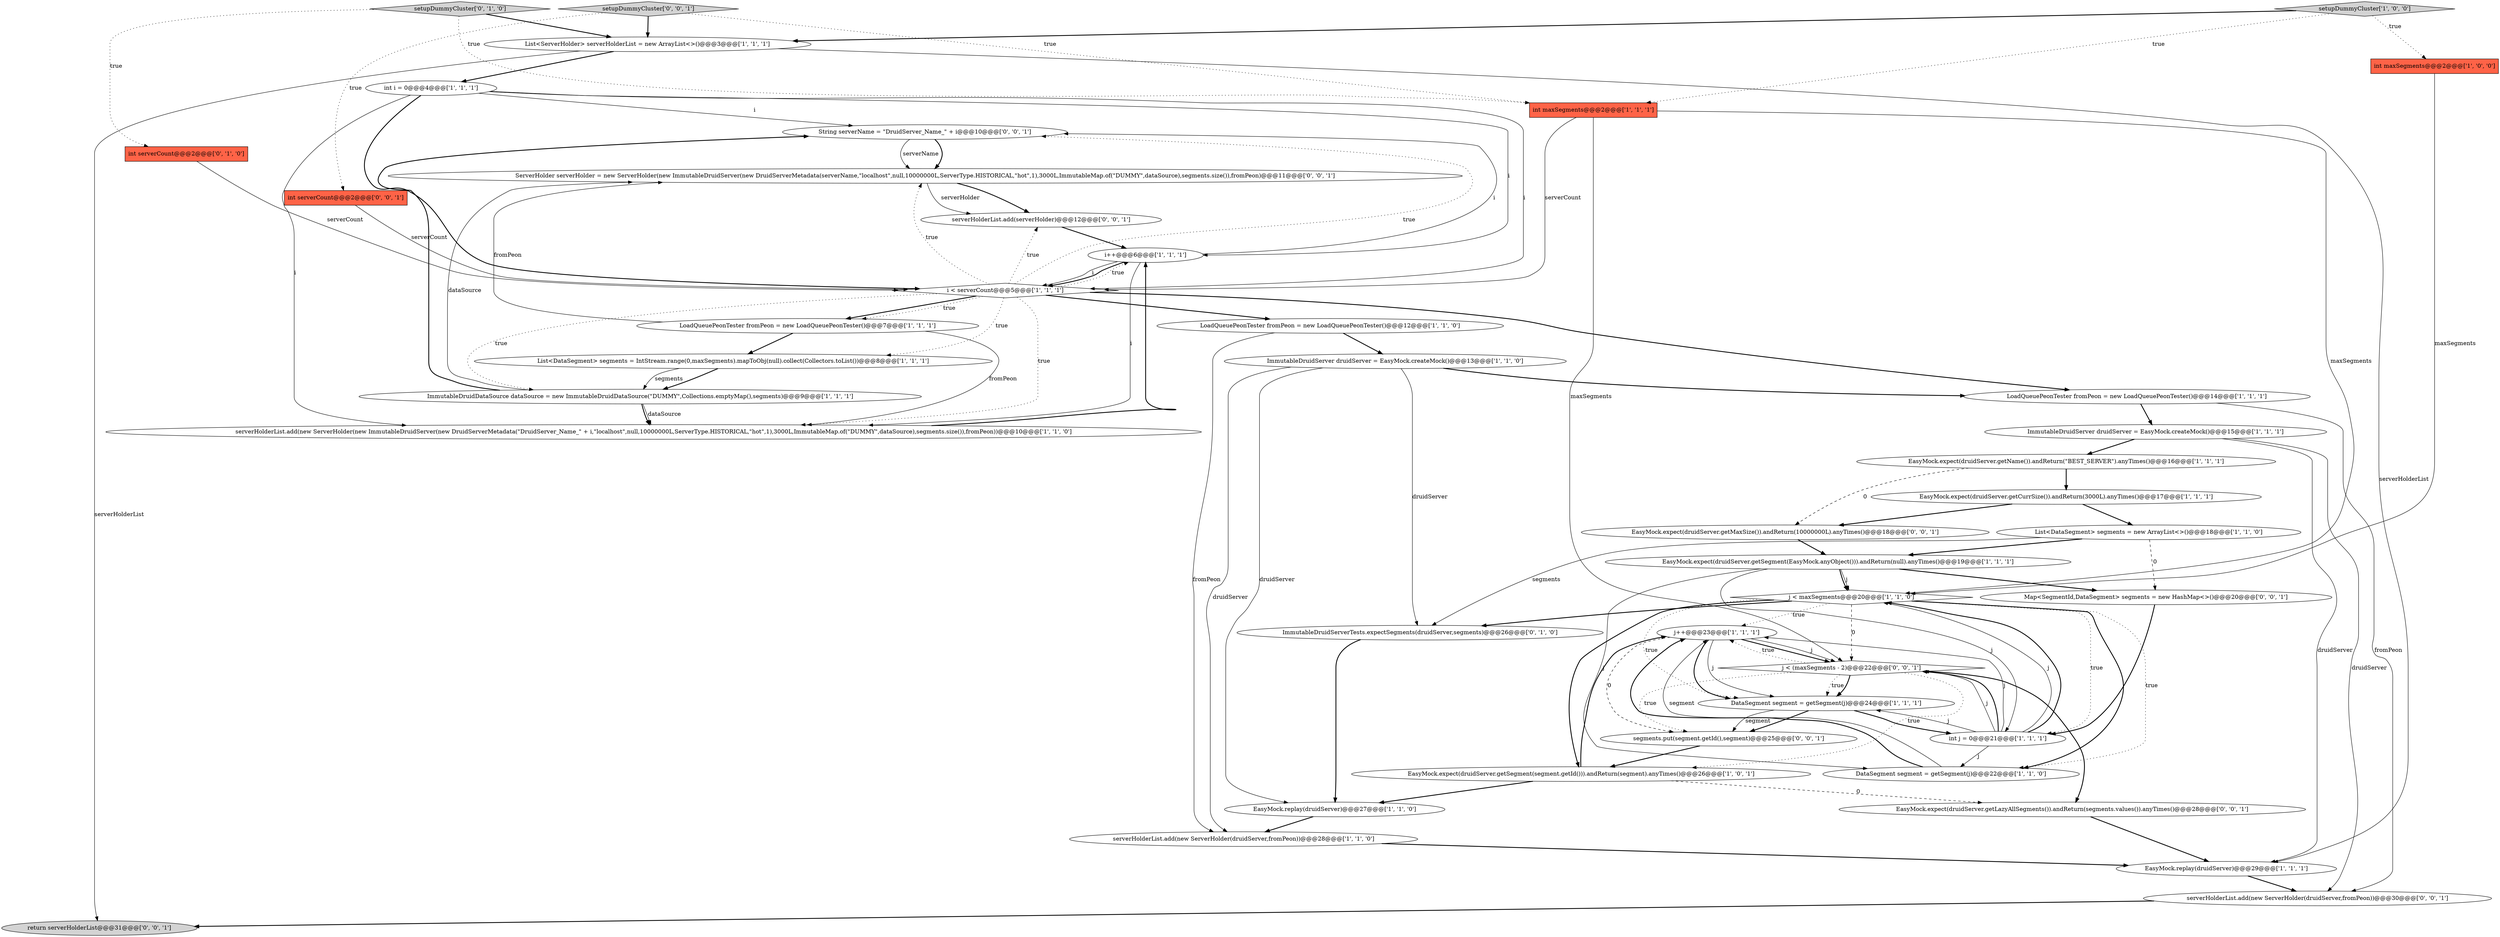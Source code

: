 digraph {
22 [style = filled, label = "int maxSegments@@@2@@@['1', '0', '0']", fillcolor = tomato, shape = box image = "AAA0AAABBB1BBB"];
15 [style = filled, label = "j++@@@23@@@['1', '1', '1']", fillcolor = white, shape = ellipse image = "AAA0AAABBB1BBB"];
35 [style = filled, label = "String serverName = \"DruidServer_Name_\" + i@@@10@@@['0', '0', '1']", fillcolor = white, shape = ellipse image = "AAA0AAABBB3BBB"];
6 [style = filled, label = "EasyMock.expect(druidServer.getSegment(segment.getId())).andReturn(segment).anyTimes()@@@26@@@['1', '0', '1']", fillcolor = white, shape = ellipse image = "AAA0AAABBB1BBB"];
31 [style = filled, label = "serverHolderList.add(new ServerHolder(druidServer,fromPeon))@@@30@@@['0', '0', '1']", fillcolor = white, shape = ellipse image = "AAA0AAABBB3BBB"];
37 [style = filled, label = "segments.put(segment.getId(),segment)@@@25@@@['0', '0', '1']", fillcolor = white, shape = ellipse image = "AAA0AAABBB3BBB"];
39 [style = filled, label = "return serverHolderList@@@31@@@['0', '0', '1']", fillcolor = lightgray, shape = ellipse image = "AAA0AAABBB3BBB"];
21 [style = filled, label = "List<DataSegment> segments = IntStream.range(0,maxSegments).mapToObj(null).collect(Collectors.toList())@@@8@@@['1', '1', '1']", fillcolor = white, shape = ellipse image = "AAA0AAABBB1BBB"];
23 [style = filled, label = "LoadQueuePeonTester fromPeon = new LoadQueuePeonTester()@@@12@@@['1', '1', '0']", fillcolor = white, shape = ellipse image = "AAA0AAABBB1BBB"];
16 [style = filled, label = "setupDummyCluster['1', '0', '0']", fillcolor = lightgray, shape = diamond image = "AAA0AAABBB1BBB"];
7 [style = filled, label = "EasyMock.expect(druidServer.getCurrSize()).andReturn(3000L).anyTimes()@@@17@@@['1', '1', '1']", fillcolor = white, shape = ellipse image = "AAA0AAABBB1BBB"];
10 [style = filled, label = "ImmutableDruidServer druidServer = EasyMock.createMock()@@@13@@@['1', '1', '0']", fillcolor = white, shape = ellipse image = "AAA0AAABBB1BBB"];
30 [style = filled, label = "setupDummyCluster['0', '1', '0']", fillcolor = lightgray, shape = diamond image = "AAA0AAABBB2BBB"];
28 [style = filled, label = "int serverCount@@@2@@@['0', '1', '0']", fillcolor = tomato, shape = box image = "AAA0AAABBB2BBB"];
19 [style = filled, label = "ImmutableDruidServer druidServer = EasyMock.createMock()@@@15@@@['1', '1', '1']", fillcolor = white, shape = ellipse image = "AAA0AAABBB1BBB"];
40 [style = filled, label = "serverHolderList.add(serverHolder)@@@12@@@['0', '0', '1']", fillcolor = white, shape = ellipse image = "AAA0AAABBB3BBB"];
2 [style = filled, label = "EasyMock.replay(druidServer)@@@29@@@['1', '1', '1']", fillcolor = white, shape = ellipse image = "AAA0AAABBB1BBB"];
12 [style = filled, label = "LoadQueuePeonTester fromPeon = new LoadQueuePeonTester()@@@14@@@['1', '1', '1']", fillcolor = white, shape = ellipse image = "AAA0AAABBB1BBB"];
32 [style = filled, label = "int serverCount@@@2@@@['0', '0', '1']", fillcolor = tomato, shape = box image = "AAA0AAABBB3BBB"];
42 [style = filled, label = "EasyMock.expect(druidServer.getLazyAllSegments()).andReturn(segments.values()).anyTimes()@@@28@@@['0', '0', '1']", fillcolor = white, shape = ellipse image = "AAA0AAABBB3BBB"];
25 [style = filled, label = "int maxSegments@@@2@@@['1', '1', '1']", fillcolor = tomato, shape = box image = "AAA0AAABBB1BBB"];
17 [style = filled, label = "DataSegment segment = getSegment(j)@@@22@@@['1', '1', '0']", fillcolor = white, shape = ellipse image = "AAA0AAABBB1BBB"];
27 [style = filled, label = "serverHolderList.add(new ServerHolder(druidServer,fromPeon))@@@28@@@['1', '1', '0']", fillcolor = white, shape = ellipse image = "AAA0AAABBB1BBB"];
34 [style = filled, label = "j < (maxSegments - 2)@@@22@@@['0', '0', '1']", fillcolor = white, shape = diamond image = "AAA0AAABBB3BBB"];
24 [style = filled, label = "EasyMock.replay(druidServer)@@@27@@@['1', '1', '0']", fillcolor = white, shape = ellipse image = "AAA0AAABBB1BBB"];
9 [style = filled, label = "serverHolderList.add(new ServerHolder(new ImmutableDruidServer(new DruidServerMetadata(\"DruidServer_Name_\" + i,\"localhost\",null,10000000L,ServerType.HISTORICAL,\"hot\",1),3000L,ImmutableMap.of(\"DUMMY\",dataSource),segments.size()),fromPeon))@@@10@@@['1', '1', '0']", fillcolor = white, shape = ellipse image = "AAA0AAABBB1BBB"];
8 [style = filled, label = "List<ServerHolder> serverHolderList = new ArrayList<>()@@@3@@@['1', '1', '1']", fillcolor = white, shape = ellipse image = "AAA0AAABBB1BBB"];
4 [style = filled, label = "EasyMock.expect(druidServer.getSegment(EasyMock.anyObject())).andReturn(null).anyTimes()@@@19@@@['1', '1', '1']", fillcolor = white, shape = ellipse image = "AAA0AAABBB1BBB"];
3 [style = filled, label = "int j = 0@@@21@@@['1', '1', '1']", fillcolor = white, shape = ellipse image = "AAA0AAABBB1BBB"];
5 [style = filled, label = "DataSegment segment = getSegment(j)@@@24@@@['1', '1', '1']", fillcolor = white, shape = ellipse image = "AAA0AAABBB1BBB"];
29 [style = filled, label = "ImmutableDruidServerTests.expectSegments(druidServer,segments)@@@26@@@['0', '1', '0']", fillcolor = white, shape = ellipse image = "AAA0AAABBB2BBB"];
20 [style = filled, label = "i++@@@6@@@['1', '1', '1']", fillcolor = white, shape = ellipse image = "AAA0AAABBB1BBB"];
14 [style = filled, label = "int i = 0@@@4@@@['1', '1', '1']", fillcolor = white, shape = ellipse image = "AAA0AAABBB1BBB"];
0 [style = filled, label = "EasyMock.expect(druidServer.getName()).andReturn(\"BEST_SERVER\").anyTimes()@@@16@@@['1', '1', '1']", fillcolor = white, shape = ellipse image = "AAA0AAABBB1BBB"];
36 [style = filled, label = "EasyMock.expect(druidServer.getMaxSize()).andReturn(10000000L).anyTimes()@@@18@@@['0', '0', '1']", fillcolor = white, shape = ellipse image = "AAA0AAABBB3BBB"];
38 [style = filled, label = "setupDummyCluster['0', '0', '1']", fillcolor = lightgray, shape = diamond image = "AAA0AAABBB3BBB"];
33 [style = filled, label = "ServerHolder serverHolder = new ServerHolder(new ImmutableDruidServer(new DruidServerMetadata(serverName,\"localhost\",null,10000000L,ServerType.HISTORICAL,\"hot\",1),3000L,ImmutableMap.of(\"DUMMY\",dataSource),segments.size()),fromPeon)@@@11@@@['0', '0', '1']", fillcolor = white, shape = ellipse image = "AAA0AAABBB3BBB"];
41 [style = filled, label = "Map<SegmentId,DataSegment> segments = new HashMap<>()@@@20@@@['0', '0', '1']", fillcolor = white, shape = ellipse image = "AAA0AAABBB3BBB"];
13 [style = filled, label = "LoadQueuePeonTester fromPeon = new LoadQueuePeonTester()@@@7@@@['1', '1', '1']", fillcolor = white, shape = ellipse image = "AAA0AAABBB1BBB"];
1 [style = filled, label = "List<DataSegment> segments = new ArrayList<>()@@@18@@@['1', '1', '0']", fillcolor = white, shape = ellipse image = "AAA0AAABBB1BBB"];
18 [style = filled, label = "ImmutableDruidDataSource dataSource = new ImmutableDruidDataSource(\"DUMMY\",Collections.emptyMap(),segments)@@@9@@@['1', '1', '1']", fillcolor = white, shape = ellipse image = "AAA0AAABBB1BBB"];
11 [style = filled, label = "j < maxSegments@@@20@@@['1', '1', '0']", fillcolor = white, shape = diamond image = "AAA0AAABBB1BBB"];
26 [style = filled, label = "i < serverCount@@@5@@@['1', '1', '1']", fillcolor = white, shape = diamond image = "AAA0AAABBB1BBB"];
11->29 [style = bold, label=""];
35->33 [style = bold, label=""];
8->14 [style = bold, label=""];
25->11 [style = solid, label="maxSegments"];
38->8 [style = bold, label=""];
23->10 [style = bold, label=""];
0->36 [style = dashed, label="0"];
10->29 [style = solid, label="druidServer"];
19->0 [style = bold, label=""];
7->36 [style = bold, label=""];
42->2 [style = bold, label=""];
3->15 [style = solid, label="j"];
21->18 [style = bold, label=""];
8->2 [style = solid, label="serverHolderList"];
2->31 [style = bold, label=""];
26->23 [style = bold, label=""];
15->34 [style = bold, label=""];
24->27 [style = bold, label=""];
7->1 [style = bold, label=""];
31->39 [style = bold, label=""];
11->5 [style = dotted, label="true"];
19->31 [style = solid, label="druidServer"];
16->22 [style = dotted, label="true"];
20->9 [style = solid, label="i"];
26->9 [style = dotted, label="true"];
34->42 [style = bold, label=""];
14->26 [style = solid, label="i"];
26->13 [style = bold, label=""];
36->4 [style = bold, label=""];
26->21 [style = dotted, label="true"];
6->15 [style = bold, label=""];
0->7 [style = bold, label=""];
22->11 [style = solid, label="maxSegments"];
9->20 [style = bold, label=""];
23->27 [style = solid, label="fromPeon"];
16->8 [style = bold, label=""];
4->3 [style = solid, label="j"];
11->17 [style = bold, label=""];
11->6 [style = bold, label=""];
25->34 [style = solid, label="maxSegments"];
18->33 [style = solid, label="dataSource"];
20->26 [style = solid, label="i"];
5->37 [style = bold, label=""];
26->40 [style = dotted, label="true"];
1->41 [style = dashed, label="0"];
17->15 [style = bold, label=""];
14->9 [style = solid, label="i"];
41->3 [style = bold, label=""];
12->19 [style = bold, label=""];
15->5 [style = bold, label=""];
10->24 [style = solid, label="druidServer"];
6->42 [style = dashed, label="0"];
1->4 [style = bold, label=""];
14->35 [style = solid, label="i"];
3->11 [style = solid, label="j"];
26->12 [style = bold, label=""];
14->20 [style = solid, label="i"];
34->6 [style = dotted, label="true"];
8->39 [style = solid, label="serverHolderList"];
11->3 [style = dotted, label="true"];
5->37 [style = solid, label="segment"];
30->28 [style = dotted, label="true"];
34->5 [style = dotted, label="true"];
20->35 [style = solid, label="i"];
26->13 [style = dotted, label="true"];
6->24 [style = bold, label=""];
11->17 [style = dotted, label="true"];
28->26 [style = solid, label="serverCount"];
33->40 [style = bold, label=""];
18->9 [style = bold, label=""];
12->31 [style = solid, label="fromPeon"];
30->25 [style = dotted, label="true"];
13->9 [style = solid, label="fromPeon"];
26->33 [style = dotted, label="true"];
11->15 [style = dotted, label="true"];
3->5 [style = solid, label="j"];
5->3 [style = bold, label=""];
4->11 [style = solid, label="j"];
25->26 [style = solid, label="serverCount"];
11->34 [style = dashed, label="0"];
1->29 [style = solid, label="segments"];
18->35 [style = bold, label=""];
17->15 [style = solid, label="segment"];
38->25 [style = dotted, label="true"];
19->2 [style = solid, label="druidServer"];
35->33 [style = solid, label="serverName"];
3->11 [style = bold, label=""];
33->40 [style = solid, label="serverHolder"];
34->5 [style = bold, label=""];
4->11 [style = bold, label=""];
38->32 [style = dotted, label="true"];
26->18 [style = dotted, label="true"];
14->26 [style = bold, label=""];
10->12 [style = bold, label=""];
15->37 [style = dashed, label="0"];
4->41 [style = bold, label=""];
3->17 [style = solid, label="j"];
37->6 [style = bold, label=""];
15->34 [style = solid, label="j"];
18->9 [style = solid, label="dataSource"];
3->34 [style = solid, label="j"];
34->37 [style = dotted, label="true"];
4->17 [style = solid, label="j"];
21->18 [style = solid, label="segments"];
34->15 [style = dotted, label="true"];
16->25 [style = dotted, label="true"];
26->20 [style = dotted, label="true"];
29->24 [style = bold, label=""];
30->8 [style = bold, label=""];
10->27 [style = solid, label="druidServer"];
13->33 [style = solid, label="fromPeon"];
40->20 [style = bold, label=""];
20->26 [style = bold, label=""];
32->26 [style = solid, label="serverCount"];
26->35 [style = dotted, label="true"];
3->34 [style = bold, label=""];
27->2 [style = bold, label=""];
15->5 [style = solid, label="j"];
13->21 [style = bold, label=""];
}
